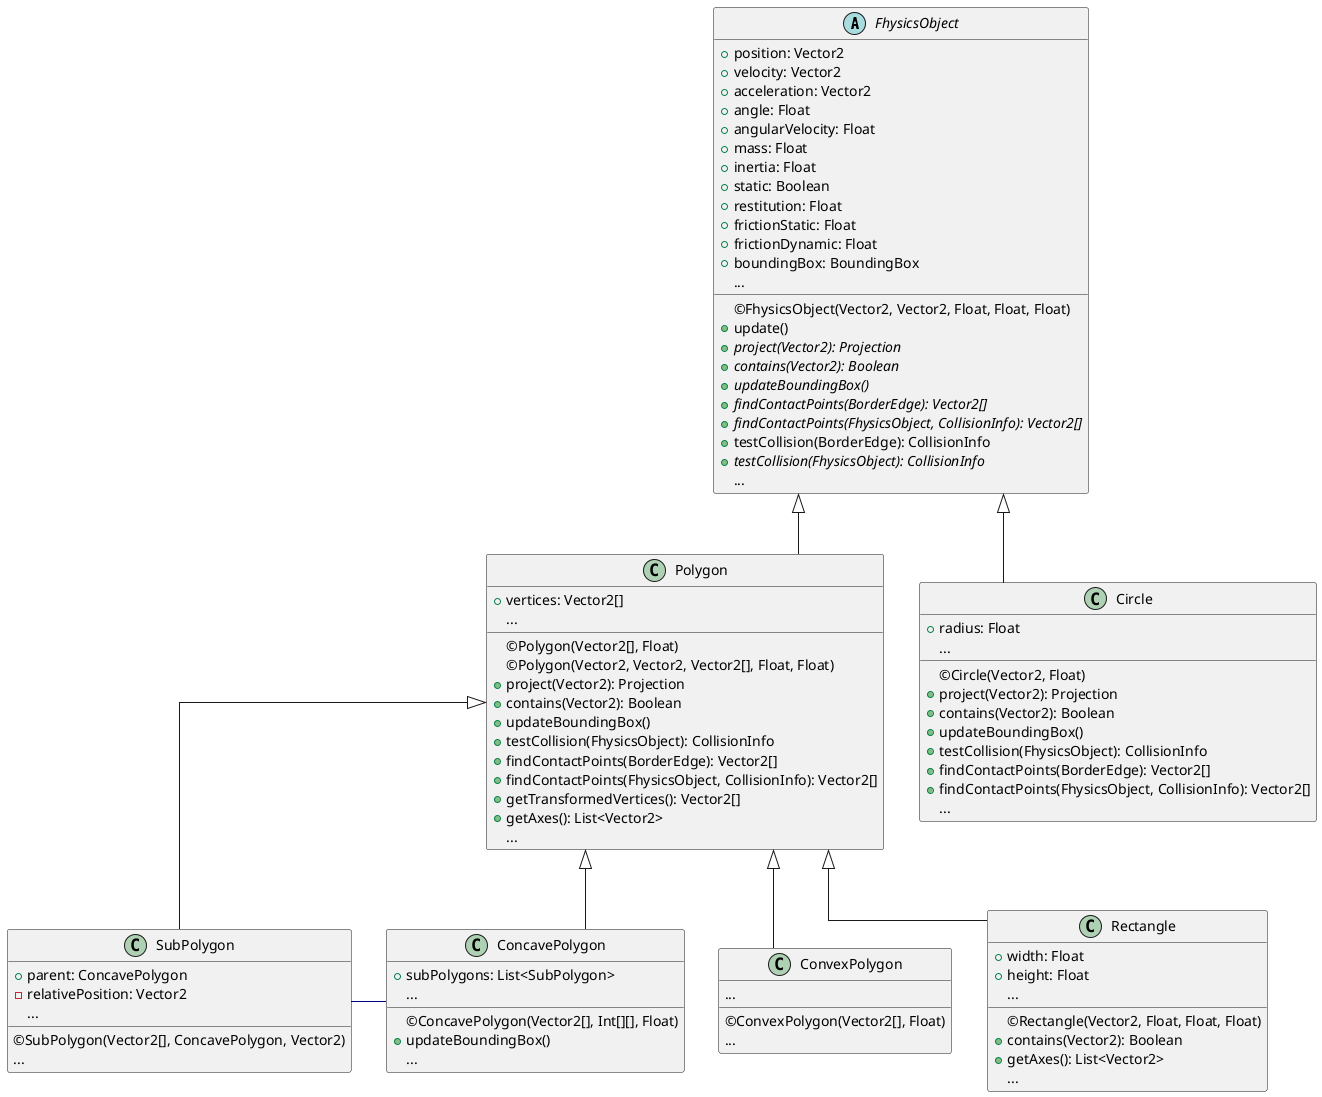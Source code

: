 @startuml
'https://plantuml.com/class-diagram

@startuml

top to bottom direction
skinparam linetype ortho

abstract class FhysicsObject {
    + position: Vector2
    + velocity: Vector2
    + acceleration: Vector2
    + angle: Float
    + angularVelocity: Float
    + mass: Float
    + inertia: Float
    + static: Boolean
    + restitution: Float
    + frictionStatic: Float
    + frictionDynamic: Float
    + boundingBox: BoundingBox
    {field} ...
    ©FhysicsObject(Vector2, Vector2, Float, Float, Float)
    + update()
    {abstract} + project(Vector2): Projection
    {abstract} + contains(Vector2): Boolean
    {abstract} + updateBoundingBox()
    {abstract} + findContactPoints(BorderEdge): Vector2[]
    {abstract} + findContactPoints(FhysicsObject, CollisionInfo): Vector2[]
    + testCollision(BorderEdge): CollisionInfo
    {abstract} + testCollision(FhysicsObject): CollisionInfo
    {method} ...
}

class Circle {
    + radius: Float
    {field} ...
    ©Circle(Vector2, Float)
    + project(Vector2): Projection
    + contains(Vector2): Boolean
    + updateBoundingBox()
    + testCollision(FhysicsObject): CollisionInfo
    + findContactPoints(BorderEdge): Vector2[]
    + findContactPoints(FhysicsObject, CollisionInfo): Vector2[]
    {method} ...
}

class Polygon {
    + vertices: Vector2[]
    {field} ...
    ©Polygon(Vector2[], Float)
    ©Polygon(Vector2, Vector2, Vector2[], Float, Float)
    + project(Vector2): Projection
    + contains(Vector2): Boolean
    + updateBoundingBox()
    + testCollision(FhysicsObject): CollisionInfo
    + findContactPoints(BorderEdge): Vector2[]
    + findContactPoints(FhysicsObject, CollisionInfo): Vector2[]
    + getTransformedVertices(): Vector2[]
    + getAxes(): List<Vector2>
    {method} ...
}

class ConvexPolygon {
    {field} ...
    ©ConvexPolygon(Vector2[], Float)
    {method} ...
}

class Rectangle {
    + width: Float
    + height: Float
    {field} ...
    ©Rectangle(Vector2, Float, Float, Float)
    + contains(Vector2): Boolean
    + getAxes(): List<Vector2>
    {method} ...
}

class ConcavePolygon {
    + subPolygons: List<SubPolygon>
    {field} ...
    ©ConcavePolygon(Vector2[], Int[][], Float)
    + updateBoundingBox()
    {method} ...
}

class SubPolygon {
    + parent: ConcavePolygon
    - relativePosition: Vector2
    {field} ...
    ©SubPolygon(Vector2[], ConcavePolygon, Vector2)
    {method} ...
}

'[#000082]
Circle             -u-|>  FhysicsObject
ConcavePolygon     -u-|>  Polygon
ConvexPolygon      -u-|>  Polygon
Polygon            -u-|>  FhysicsObject
Rectangle          -u-|>  Polygon
SubPolygon         -u-|>  Polygon
ConcavePolygon     -l[#000082]- SubPolygon
@enduml


@enduml